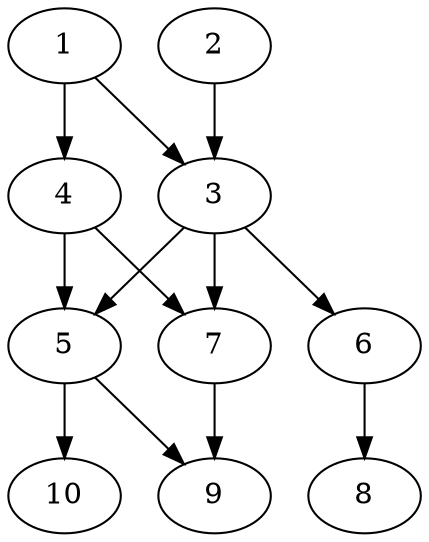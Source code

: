 // DAG automatically generated by daggen at Thu Oct  3 13:58:06 2019
// ./daggen --dot -n 10 --ccr 0.4 --fat 0.5 --regular 0.7 --density 0.9 --mindata 5242880 --maxdata 52428800 
digraph G {
  1 [size="82342400", alpha="0.03", expect_size="32936960"] 
  1 -> 3 [size ="32936960"]
  1 -> 4 [size ="32936960"]
  2 [size="49774080", alpha="0.20", expect_size="19909632"] 
  2 -> 3 [size ="19909632"]
  3 [size="45509120", alpha="0.01", expect_size="18203648"] 
  3 -> 5 [size ="18203648"]
  3 -> 6 [size ="18203648"]
  3 -> 7 [size ="18203648"]
  4 [size="81973760", alpha="0.01", expect_size="32789504"] 
  4 -> 5 [size ="32789504"]
  4 -> 7 [size ="32789504"]
  5 [size="109544960", alpha="0.18", expect_size="43817984"] 
  5 -> 9 [size ="43817984"]
  5 -> 10 [size ="43817984"]
  6 [size="113955840", alpha="0.00", expect_size="45582336"] 
  6 -> 8 [size ="45582336"]
  7 [size="17564160", alpha="0.06", expect_size="7025664"] 
  7 -> 9 [size ="7025664"]
  8 [size="95380480", alpha="0.15", expect_size="38152192"] 
  9 [size="127383040", alpha="0.06", expect_size="50953216"] 
  10 [size="128816640", alpha="0.00", expect_size="51526656"] 
}
